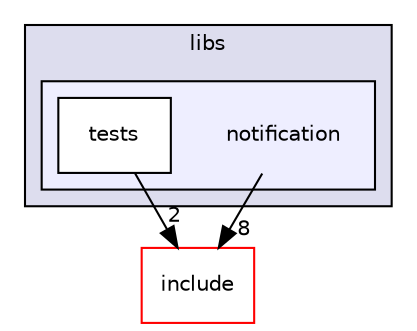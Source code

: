 digraph "notification" {
  compound=true
  node [ fontsize="10", fontname="Helvetica"];
  edge [ labelfontsize="10", labelfontname="Helvetica"];
  subgraph clusterdir_87a455bccb09a92130c26a11a880c98a {
    graph [ bgcolor="#ddddee", pencolor="black", label="libs" fontname="Helvetica", fontsize="10", URL="dir_87a455bccb09a92130c26a11a880c98a.html"]
  subgraph clusterdir_a9b84b91dc124b7bd1ef2118e83f8a03 {
    graph [ bgcolor="#eeeeff", pencolor="black", label="" URL="dir_a9b84b91dc124b7bd1ef2118e83f8a03.html"];
    dir_a9b84b91dc124b7bd1ef2118e83f8a03 [shape=plaintext label="notification"];
    dir_6d80e835aa4fbf406c4f8758f975640a [shape=box label="tests" color="black" fillcolor="white" style="filled" URL="dir_6d80e835aa4fbf406c4f8758f975640a.html"];
  }
  }
  dir_b0856f6b0d80ccb263b2f415c91f9e17 [shape=box label="include" fillcolor="white" style="filled" color="red" URL="dir_b0856f6b0d80ccb263b2f415c91f9e17.html"];
  dir_6d80e835aa4fbf406c4f8758f975640a->dir_b0856f6b0d80ccb263b2f415c91f9e17 [headlabel="2", labeldistance=1.5 headhref="dir_000053_000027.html"];
  dir_a9b84b91dc124b7bd1ef2118e83f8a03->dir_b0856f6b0d80ccb263b2f415c91f9e17 [headlabel="8", labeldistance=1.5 headhref="dir_000047_000027.html"];
}
